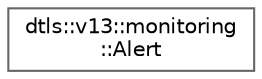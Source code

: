 digraph "Graphical Class Hierarchy"
{
 // LATEX_PDF_SIZE
  bgcolor="transparent";
  edge [fontname=Helvetica,fontsize=10,labelfontname=Helvetica,labelfontsize=10];
  node [fontname=Helvetica,fontsize=10,shape=box,height=0.2,width=0.4];
  rankdir="LR";
  Node0 [id="Node000000",label="dtls::v13::monitoring\l::Alert",height=0.2,width=0.4,color="grey40", fillcolor="white", style="filled",URL="$structdtls_1_1v13_1_1monitoring_1_1Alert.html",tooltip="Alert instance."];
}
